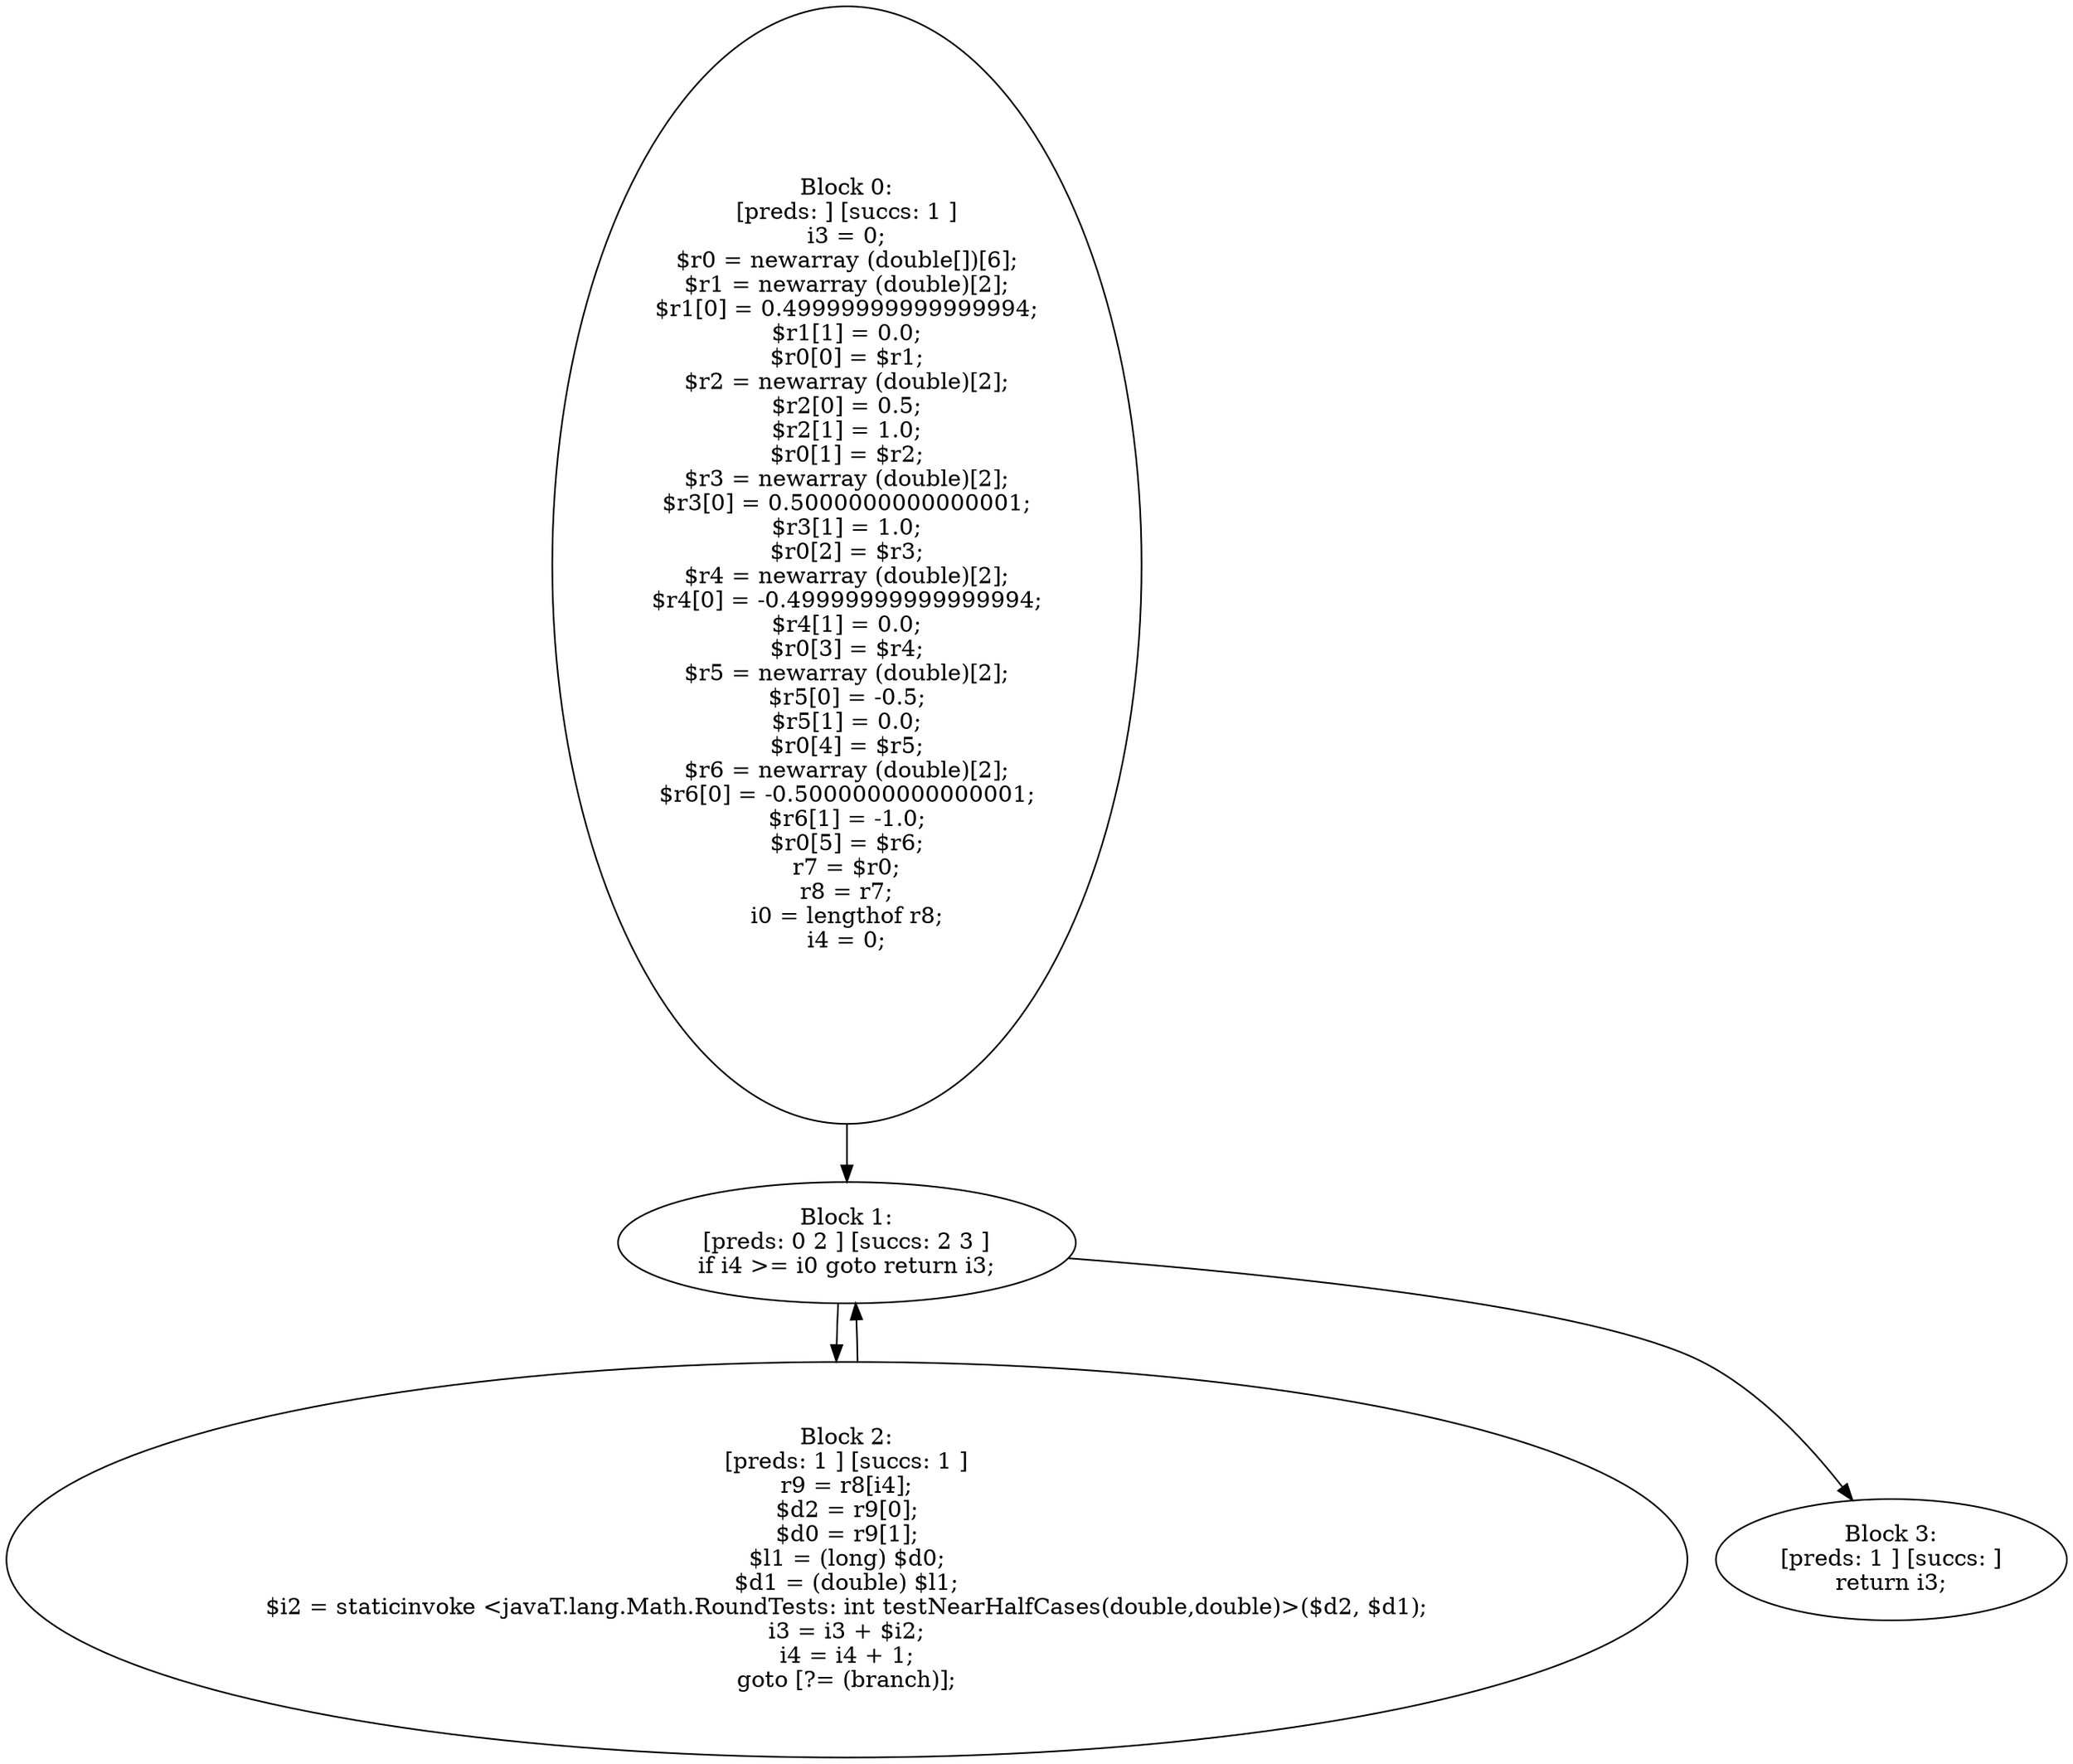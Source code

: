 digraph "unitGraph" {
    "Block 0:
[preds: ] [succs: 1 ]
i3 = 0;
$r0 = newarray (double[])[6];
$r1 = newarray (double)[2];
$r1[0] = 0.49999999999999994;
$r1[1] = 0.0;
$r0[0] = $r1;
$r2 = newarray (double)[2];
$r2[0] = 0.5;
$r2[1] = 1.0;
$r0[1] = $r2;
$r3 = newarray (double)[2];
$r3[0] = 0.5000000000000001;
$r3[1] = 1.0;
$r0[2] = $r3;
$r4 = newarray (double)[2];
$r4[0] = -0.49999999999999994;
$r4[1] = 0.0;
$r0[3] = $r4;
$r5 = newarray (double)[2];
$r5[0] = -0.5;
$r5[1] = 0.0;
$r0[4] = $r5;
$r6 = newarray (double)[2];
$r6[0] = -0.5000000000000001;
$r6[1] = -1.0;
$r0[5] = $r6;
r7 = $r0;
r8 = r7;
i0 = lengthof r8;
i4 = 0;
"
    "Block 1:
[preds: 0 2 ] [succs: 2 3 ]
if i4 >= i0 goto return i3;
"
    "Block 2:
[preds: 1 ] [succs: 1 ]
r9 = r8[i4];
$d2 = r9[0];
$d0 = r9[1];
$l1 = (long) $d0;
$d1 = (double) $l1;
$i2 = staticinvoke <javaT.lang.Math.RoundTests: int testNearHalfCases(double,double)>($d2, $d1);
i3 = i3 + $i2;
i4 = i4 + 1;
goto [?= (branch)];
"
    "Block 3:
[preds: 1 ] [succs: ]
return i3;
"
    "Block 0:
[preds: ] [succs: 1 ]
i3 = 0;
$r0 = newarray (double[])[6];
$r1 = newarray (double)[2];
$r1[0] = 0.49999999999999994;
$r1[1] = 0.0;
$r0[0] = $r1;
$r2 = newarray (double)[2];
$r2[0] = 0.5;
$r2[1] = 1.0;
$r0[1] = $r2;
$r3 = newarray (double)[2];
$r3[0] = 0.5000000000000001;
$r3[1] = 1.0;
$r0[2] = $r3;
$r4 = newarray (double)[2];
$r4[0] = -0.49999999999999994;
$r4[1] = 0.0;
$r0[3] = $r4;
$r5 = newarray (double)[2];
$r5[0] = -0.5;
$r5[1] = 0.0;
$r0[4] = $r5;
$r6 = newarray (double)[2];
$r6[0] = -0.5000000000000001;
$r6[1] = -1.0;
$r0[5] = $r6;
r7 = $r0;
r8 = r7;
i0 = lengthof r8;
i4 = 0;
"->"Block 1:
[preds: 0 2 ] [succs: 2 3 ]
if i4 >= i0 goto return i3;
";
    "Block 1:
[preds: 0 2 ] [succs: 2 3 ]
if i4 >= i0 goto return i3;
"->"Block 2:
[preds: 1 ] [succs: 1 ]
r9 = r8[i4];
$d2 = r9[0];
$d0 = r9[1];
$l1 = (long) $d0;
$d1 = (double) $l1;
$i2 = staticinvoke <javaT.lang.Math.RoundTests: int testNearHalfCases(double,double)>($d2, $d1);
i3 = i3 + $i2;
i4 = i4 + 1;
goto [?= (branch)];
";
    "Block 1:
[preds: 0 2 ] [succs: 2 3 ]
if i4 >= i0 goto return i3;
"->"Block 3:
[preds: 1 ] [succs: ]
return i3;
";
    "Block 2:
[preds: 1 ] [succs: 1 ]
r9 = r8[i4];
$d2 = r9[0];
$d0 = r9[1];
$l1 = (long) $d0;
$d1 = (double) $l1;
$i2 = staticinvoke <javaT.lang.Math.RoundTests: int testNearHalfCases(double,double)>($d2, $d1);
i3 = i3 + $i2;
i4 = i4 + 1;
goto [?= (branch)];
"->"Block 1:
[preds: 0 2 ] [succs: 2 3 ]
if i4 >= i0 goto return i3;
";
}
